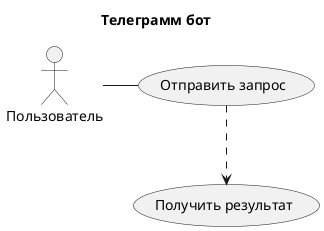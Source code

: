 @startuml Example
    title Телеграмм бот 

    'left to right direction

    actor "Пользователь" as User

    usecase "Отправить запрос" as Question
    usecase "Получить результат" as Result

    User - Question
    
    Question ..> Result
@enduml